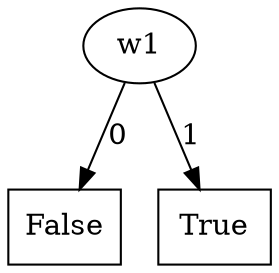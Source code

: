 digraph BDD {
node[shape=oval];
2[label="w1"];
node[shape=rectangle];
0[label=False];
node[shape=oval];

2->0[label=0];
node[shape=rectangle];
1[label=True];
node[shape=oval];

2->1[label=1];

}
